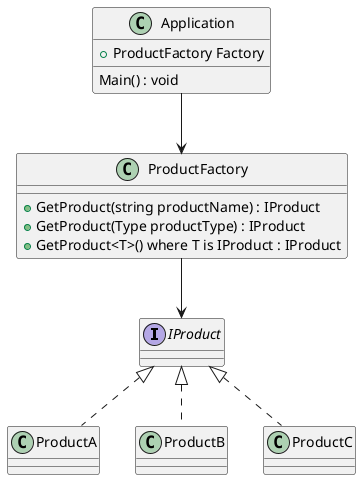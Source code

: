 @startuml Factory


interface IProduct

class ProductA implements IProduct
class ProductB implements IProduct
class ProductC implements IProduct


class ProductFactory {
	+GetProduct(string productName) : IProduct
	+GetProduct(Type productType) : IProduct
	+GetProduct<T>() where T is IProduct : IProduct
}

class Application {

	+ProductFactory Factory
	Main() : void
}

Application --> ProductFactory

ProductFactory --> IProduct

@enduml
